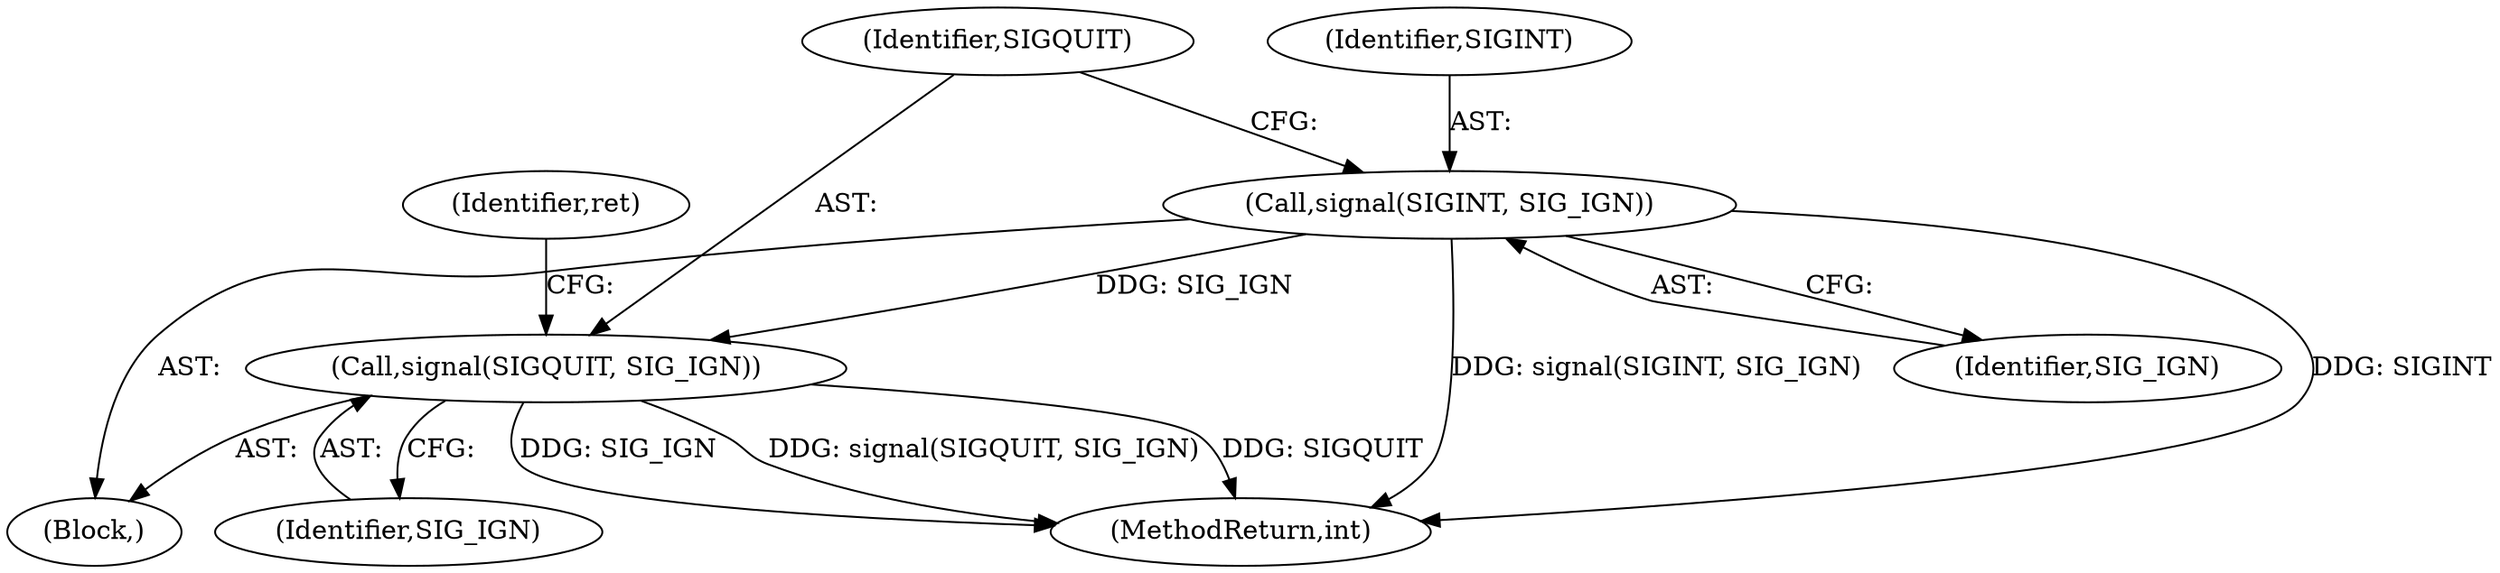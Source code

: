 digraph "0_lxc_5c3fcae78b63ac9dd56e36075903921bd9461f9e_0@API" {
"1000376" [label="(Call,signal(SIGQUIT, SIG_IGN))"];
"1000373" [label="(Call,signal(SIGINT, SIG_IGN))"];
"1000658" [label="(MethodReturn,int)"];
"1000373" [label="(Call,signal(SIGINT, SIG_IGN))"];
"1000372" [label="(Block,)"];
"1000378" [label="(Identifier,SIG_IGN)"];
"1000375" [label="(Identifier,SIG_IGN)"];
"1000377" [label="(Identifier,SIGQUIT)"];
"1000380" [label="(Identifier,ret)"];
"1000374" [label="(Identifier,SIGINT)"];
"1000376" [label="(Call,signal(SIGQUIT, SIG_IGN))"];
"1000376" -> "1000372"  [label="AST: "];
"1000376" -> "1000378"  [label="CFG: "];
"1000377" -> "1000376"  [label="AST: "];
"1000378" -> "1000376"  [label="AST: "];
"1000380" -> "1000376"  [label="CFG: "];
"1000376" -> "1000658"  [label="DDG: signal(SIGQUIT, SIG_IGN)"];
"1000376" -> "1000658"  [label="DDG: SIGQUIT"];
"1000376" -> "1000658"  [label="DDG: SIG_IGN"];
"1000373" -> "1000376"  [label="DDG: SIG_IGN"];
"1000373" -> "1000372"  [label="AST: "];
"1000373" -> "1000375"  [label="CFG: "];
"1000374" -> "1000373"  [label="AST: "];
"1000375" -> "1000373"  [label="AST: "];
"1000377" -> "1000373"  [label="CFG: "];
"1000373" -> "1000658"  [label="DDG: signal(SIGINT, SIG_IGN)"];
"1000373" -> "1000658"  [label="DDG: SIGINT"];
}
